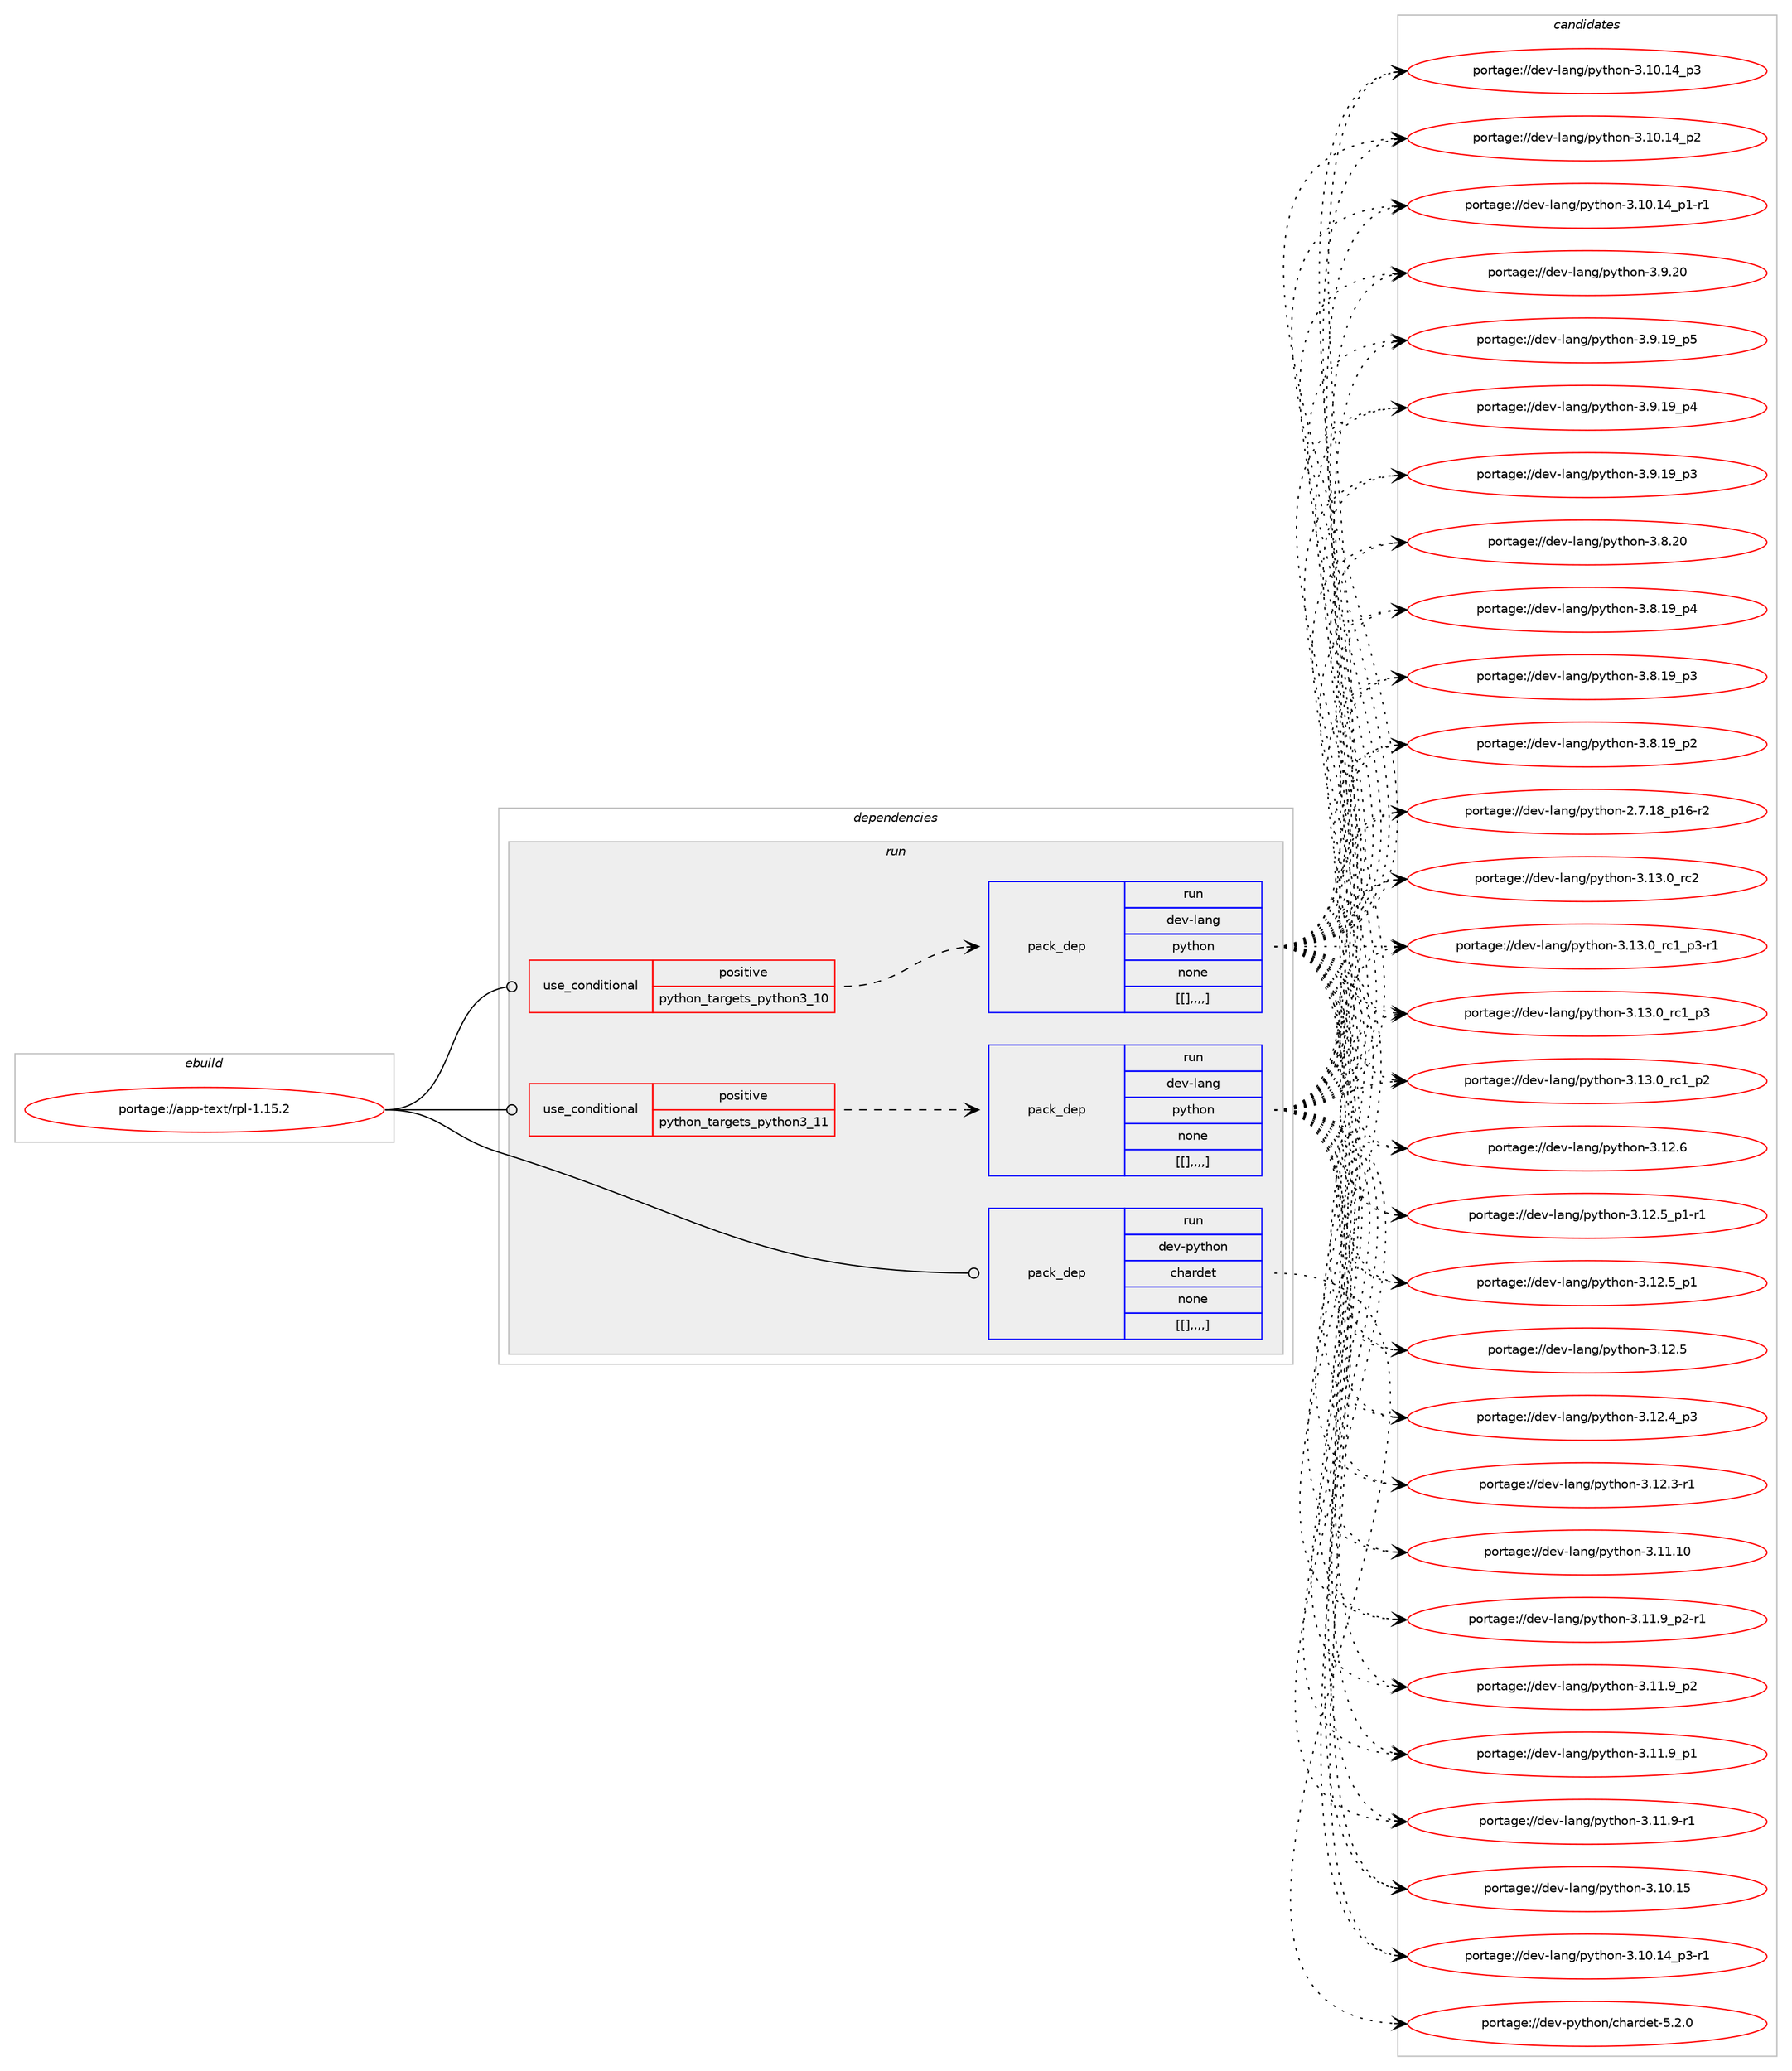 digraph prolog {

# *************
# Graph options
# *************

newrank=true;
concentrate=true;
compound=true;
graph [rankdir=LR,fontname=Helvetica,fontsize=10,ranksep=1.5];#, ranksep=2.5, nodesep=0.2];
edge  [arrowhead=vee];
node  [fontname=Helvetica,fontsize=10];

# **********
# The ebuild
# **********

subgraph cluster_leftcol {
color=gray;
label=<<i>ebuild</i>>;
id [label="portage://app-text/rpl-1.15.2", color=red, width=4, href="../app-text/rpl-1.15.2.svg"];
}

# ****************
# The dependencies
# ****************

subgraph cluster_midcol {
color=gray;
label=<<i>dependencies</i>>;
subgraph cluster_compile {
fillcolor="#eeeeee";
style=filled;
label=<<i>compile</i>>;
}
subgraph cluster_compileandrun {
fillcolor="#eeeeee";
style=filled;
label=<<i>compile and run</i>>;
}
subgraph cluster_run {
fillcolor="#eeeeee";
style=filled;
label=<<i>run</i>>;
subgraph cond15784 {
dependency58383 [label=<<TABLE BORDER="0" CELLBORDER="1" CELLSPACING="0" CELLPADDING="4"><TR><TD ROWSPAN="3" CELLPADDING="10">use_conditional</TD></TR><TR><TD>positive</TD></TR><TR><TD>python_targets_python3_10</TD></TR></TABLE>>, shape=none, color=red];
subgraph pack42094 {
dependency58384 [label=<<TABLE BORDER="0" CELLBORDER="1" CELLSPACING="0" CELLPADDING="4" WIDTH="220"><TR><TD ROWSPAN="6" CELLPADDING="30">pack_dep</TD></TR><TR><TD WIDTH="110">run</TD></TR><TR><TD>dev-lang</TD></TR><TR><TD>python</TD></TR><TR><TD>none</TD></TR><TR><TD>[[],,,,]</TD></TR></TABLE>>, shape=none, color=blue];
}
dependency58383:e -> dependency58384:w [weight=20,style="dashed",arrowhead="vee"];
}
id:e -> dependency58383:w [weight=20,style="solid",arrowhead="odot"];
subgraph cond15785 {
dependency58385 [label=<<TABLE BORDER="0" CELLBORDER="1" CELLSPACING="0" CELLPADDING="4"><TR><TD ROWSPAN="3" CELLPADDING="10">use_conditional</TD></TR><TR><TD>positive</TD></TR><TR><TD>python_targets_python3_11</TD></TR></TABLE>>, shape=none, color=red];
subgraph pack42095 {
dependency58386 [label=<<TABLE BORDER="0" CELLBORDER="1" CELLSPACING="0" CELLPADDING="4" WIDTH="220"><TR><TD ROWSPAN="6" CELLPADDING="30">pack_dep</TD></TR><TR><TD WIDTH="110">run</TD></TR><TR><TD>dev-lang</TD></TR><TR><TD>python</TD></TR><TR><TD>none</TD></TR><TR><TD>[[],,,,]</TD></TR></TABLE>>, shape=none, color=blue];
}
dependency58385:e -> dependency58386:w [weight=20,style="dashed",arrowhead="vee"];
}
id:e -> dependency58385:w [weight=20,style="solid",arrowhead="odot"];
subgraph pack42096 {
dependency58387 [label=<<TABLE BORDER="0" CELLBORDER="1" CELLSPACING="0" CELLPADDING="4" WIDTH="220"><TR><TD ROWSPAN="6" CELLPADDING="30">pack_dep</TD></TR><TR><TD WIDTH="110">run</TD></TR><TR><TD>dev-python</TD></TR><TR><TD>chardet</TD></TR><TR><TD>none</TD></TR><TR><TD>[[],,,,]</TD></TR></TABLE>>, shape=none, color=blue];
}
id:e -> dependency58387:w [weight=20,style="solid",arrowhead="odot"];
}
}

# **************
# The candidates
# **************

subgraph cluster_choices {
rank=same;
color=gray;
label=<<i>candidates</i>>;

subgraph choice42094 {
color=black;
nodesep=1;
choice10010111845108971101034711212111610411111045514649514648951149950 [label="portage://dev-lang/python-3.13.0_rc2", color=red, width=4,href="../dev-lang/python-3.13.0_rc2.svg"];
choice1001011184510897110103471121211161041111104551464951464895114994995112514511449 [label="portage://dev-lang/python-3.13.0_rc1_p3-r1", color=red, width=4,href="../dev-lang/python-3.13.0_rc1_p3-r1.svg"];
choice100101118451089711010347112121116104111110455146495146489511499499511251 [label="portage://dev-lang/python-3.13.0_rc1_p3", color=red, width=4,href="../dev-lang/python-3.13.0_rc1_p3.svg"];
choice100101118451089711010347112121116104111110455146495146489511499499511250 [label="portage://dev-lang/python-3.13.0_rc1_p2", color=red, width=4,href="../dev-lang/python-3.13.0_rc1_p2.svg"];
choice10010111845108971101034711212111610411111045514649504654 [label="portage://dev-lang/python-3.12.6", color=red, width=4,href="../dev-lang/python-3.12.6.svg"];
choice1001011184510897110103471121211161041111104551464950465395112494511449 [label="portage://dev-lang/python-3.12.5_p1-r1", color=red, width=4,href="../dev-lang/python-3.12.5_p1-r1.svg"];
choice100101118451089711010347112121116104111110455146495046539511249 [label="portage://dev-lang/python-3.12.5_p1", color=red, width=4,href="../dev-lang/python-3.12.5_p1.svg"];
choice10010111845108971101034711212111610411111045514649504653 [label="portage://dev-lang/python-3.12.5", color=red, width=4,href="../dev-lang/python-3.12.5.svg"];
choice100101118451089711010347112121116104111110455146495046529511251 [label="portage://dev-lang/python-3.12.4_p3", color=red, width=4,href="../dev-lang/python-3.12.4_p3.svg"];
choice100101118451089711010347112121116104111110455146495046514511449 [label="portage://dev-lang/python-3.12.3-r1", color=red, width=4,href="../dev-lang/python-3.12.3-r1.svg"];
choice1001011184510897110103471121211161041111104551464949464948 [label="portage://dev-lang/python-3.11.10", color=red, width=4,href="../dev-lang/python-3.11.10.svg"];
choice1001011184510897110103471121211161041111104551464949465795112504511449 [label="portage://dev-lang/python-3.11.9_p2-r1", color=red, width=4,href="../dev-lang/python-3.11.9_p2-r1.svg"];
choice100101118451089711010347112121116104111110455146494946579511250 [label="portage://dev-lang/python-3.11.9_p2", color=red, width=4,href="../dev-lang/python-3.11.9_p2.svg"];
choice100101118451089711010347112121116104111110455146494946579511249 [label="portage://dev-lang/python-3.11.9_p1", color=red, width=4,href="../dev-lang/python-3.11.9_p1.svg"];
choice100101118451089711010347112121116104111110455146494946574511449 [label="portage://dev-lang/python-3.11.9-r1", color=red, width=4,href="../dev-lang/python-3.11.9-r1.svg"];
choice1001011184510897110103471121211161041111104551464948464953 [label="portage://dev-lang/python-3.10.15", color=red, width=4,href="../dev-lang/python-3.10.15.svg"];
choice100101118451089711010347112121116104111110455146494846495295112514511449 [label="portage://dev-lang/python-3.10.14_p3-r1", color=red, width=4,href="../dev-lang/python-3.10.14_p3-r1.svg"];
choice10010111845108971101034711212111610411111045514649484649529511251 [label="portage://dev-lang/python-3.10.14_p3", color=red, width=4,href="../dev-lang/python-3.10.14_p3.svg"];
choice10010111845108971101034711212111610411111045514649484649529511250 [label="portage://dev-lang/python-3.10.14_p2", color=red, width=4,href="../dev-lang/python-3.10.14_p2.svg"];
choice100101118451089711010347112121116104111110455146494846495295112494511449 [label="portage://dev-lang/python-3.10.14_p1-r1", color=red, width=4,href="../dev-lang/python-3.10.14_p1-r1.svg"];
choice10010111845108971101034711212111610411111045514657465048 [label="portage://dev-lang/python-3.9.20", color=red, width=4,href="../dev-lang/python-3.9.20.svg"];
choice100101118451089711010347112121116104111110455146574649579511253 [label="portage://dev-lang/python-3.9.19_p5", color=red, width=4,href="../dev-lang/python-3.9.19_p5.svg"];
choice100101118451089711010347112121116104111110455146574649579511252 [label="portage://dev-lang/python-3.9.19_p4", color=red, width=4,href="../dev-lang/python-3.9.19_p4.svg"];
choice100101118451089711010347112121116104111110455146574649579511251 [label="portage://dev-lang/python-3.9.19_p3", color=red, width=4,href="../dev-lang/python-3.9.19_p3.svg"];
choice10010111845108971101034711212111610411111045514656465048 [label="portage://dev-lang/python-3.8.20", color=red, width=4,href="../dev-lang/python-3.8.20.svg"];
choice100101118451089711010347112121116104111110455146564649579511252 [label="portage://dev-lang/python-3.8.19_p4", color=red, width=4,href="../dev-lang/python-3.8.19_p4.svg"];
choice100101118451089711010347112121116104111110455146564649579511251 [label="portage://dev-lang/python-3.8.19_p3", color=red, width=4,href="../dev-lang/python-3.8.19_p3.svg"];
choice100101118451089711010347112121116104111110455146564649579511250 [label="portage://dev-lang/python-3.8.19_p2", color=red, width=4,href="../dev-lang/python-3.8.19_p2.svg"];
choice100101118451089711010347112121116104111110455046554649569511249544511450 [label="portage://dev-lang/python-2.7.18_p16-r2", color=red, width=4,href="../dev-lang/python-2.7.18_p16-r2.svg"];
dependency58384:e -> choice10010111845108971101034711212111610411111045514649514648951149950:w [style=dotted,weight="100"];
dependency58384:e -> choice1001011184510897110103471121211161041111104551464951464895114994995112514511449:w [style=dotted,weight="100"];
dependency58384:e -> choice100101118451089711010347112121116104111110455146495146489511499499511251:w [style=dotted,weight="100"];
dependency58384:e -> choice100101118451089711010347112121116104111110455146495146489511499499511250:w [style=dotted,weight="100"];
dependency58384:e -> choice10010111845108971101034711212111610411111045514649504654:w [style=dotted,weight="100"];
dependency58384:e -> choice1001011184510897110103471121211161041111104551464950465395112494511449:w [style=dotted,weight="100"];
dependency58384:e -> choice100101118451089711010347112121116104111110455146495046539511249:w [style=dotted,weight="100"];
dependency58384:e -> choice10010111845108971101034711212111610411111045514649504653:w [style=dotted,weight="100"];
dependency58384:e -> choice100101118451089711010347112121116104111110455146495046529511251:w [style=dotted,weight="100"];
dependency58384:e -> choice100101118451089711010347112121116104111110455146495046514511449:w [style=dotted,weight="100"];
dependency58384:e -> choice1001011184510897110103471121211161041111104551464949464948:w [style=dotted,weight="100"];
dependency58384:e -> choice1001011184510897110103471121211161041111104551464949465795112504511449:w [style=dotted,weight="100"];
dependency58384:e -> choice100101118451089711010347112121116104111110455146494946579511250:w [style=dotted,weight="100"];
dependency58384:e -> choice100101118451089711010347112121116104111110455146494946579511249:w [style=dotted,weight="100"];
dependency58384:e -> choice100101118451089711010347112121116104111110455146494946574511449:w [style=dotted,weight="100"];
dependency58384:e -> choice1001011184510897110103471121211161041111104551464948464953:w [style=dotted,weight="100"];
dependency58384:e -> choice100101118451089711010347112121116104111110455146494846495295112514511449:w [style=dotted,weight="100"];
dependency58384:e -> choice10010111845108971101034711212111610411111045514649484649529511251:w [style=dotted,weight="100"];
dependency58384:e -> choice10010111845108971101034711212111610411111045514649484649529511250:w [style=dotted,weight="100"];
dependency58384:e -> choice100101118451089711010347112121116104111110455146494846495295112494511449:w [style=dotted,weight="100"];
dependency58384:e -> choice10010111845108971101034711212111610411111045514657465048:w [style=dotted,weight="100"];
dependency58384:e -> choice100101118451089711010347112121116104111110455146574649579511253:w [style=dotted,weight="100"];
dependency58384:e -> choice100101118451089711010347112121116104111110455146574649579511252:w [style=dotted,weight="100"];
dependency58384:e -> choice100101118451089711010347112121116104111110455146574649579511251:w [style=dotted,weight="100"];
dependency58384:e -> choice10010111845108971101034711212111610411111045514656465048:w [style=dotted,weight="100"];
dependency58384:e -> choice100101118451089711010347112121116104111110455146564649579511252:w [style=dotted,weight="100"];
dependency58384:e -> choice100101118451089711010347112121116104111110455146564649579511251:w [style=dotted,weight="100"];
dependency58384:e -> choice100101118451089711010347112121116104111110455146564649579511250:w [style=dotted,weight="100"];
dependency58384:e -> choice100101118451089711010347112121116104111110455046554649569511249544511450:w [style=dotted,weight="100"];
}
subgraph choice42095 {
color=black;
nodesep=1;
choice10010111845108971101034711212111610411111045514649514648951149950 [label="portage://dev-lang/python-3.13.0_rc2", color=red, width=4,href="../dev-lang/python-3.13.0_rc2.svg"];
choice1001011184510897110103471121211161041111104551464951464895114994995112514511449 [label="portage://dev-lang/python-3.13.0_rc1_p3-r1", color=red, width=4,href="../dev-lang/python-3.13.0_rc1_p3-r1.svg"];
choice100101118451089711010347112121116104111110455146495146489511499499511251 [label="portage://dev-lang/python-3.13.0_rc1_p3", color=red, width=4,href="../dev-lang/python-3.13.0_rc1_p3.svg"];
choice100101118451089711010347112121116104111110455146495146489511499499511250 [label="portage://dev-lang/python-3.13.0_rc1_p2", color=red, width=4,href="../dev-lang/python-3.13.0_rc1_p2.svg"];
choice10010111845108971101034711212111610411111045514649504654 [label="portage://dev-lang/python-3.12.6", color=red, width=4,href="../dev-lang/python-3.12.6.svg"];
choice1001011184510897110103471121211161041111104551464950465395112494511449 [label="portage://dev-lang/python-3.12.5_p1-r1", color=red, width=4,href="../dev-lang/python-3.12.5_p1-r1.svg"];
choice100101118451089711010347112121116104111110455146495046539511249 [label="portage://dev-lang/python-3.12.5_p1", color=red, width=4,href="../dev-lang/python-3.12.5_p1.svg"];
choice10010111845108971101034711212111610411111045514649504653 [label="portage://dev-lang/python-3.12.5", color=red, width=4,href="../dev-lang/python-3.12.5.svg"];
choice100101118451089711010347112121116104111110455146495046529511251 [label="portage://dev-lang/python-3.12.4_p3", color=red, width=4,href="../dev-lang/python-3.12.4_p3.svg"];
choice100101118451089711010347112121116104111110455146495046514511449 [label="portage://dev-lang/python-3.12.3-r1", color=red, width=4,href="../dev-lang/python-3.12.3-r1.svg"];
choice1001011184510897110103471121211161041111104551464949464948 [label="portage://dev-lang/python-3.11.10", color=red, width=4,href="../dev-lang/python-3.11.10.svg"];
choice1001011184510897110103471121211161041111104551464949465795112504511449 [label="portage://dev-lang/python-3.11.9_p2-r1", color=red, width=4,href="../dev-lang/python-3.11.9_p2-r1.svg"];
choice100101118451089711010347112121116104111110455146494946579511250 [label="portage://dev-lang/python-3.11.9_p2", color=red, width=4,href="../dev-lang/python-3.11.9_p2.svg"];
choice100101118451089711010347112121116104111110455146494946579511249 [label="portage://dev-lang/python-3.11.9_p1", color=red, width=4,href="../dev-lang/python-3.11.9_p1.svg"];
choice100101118451089711010347112121116104111110455146494946574511449 [label="portage://dev-lang/python-3.11.9-r1", color=red, width=4,href="../dev-lang/python-3.11.9-r1.svg"];
choice1001011184510897110103471121211161041111104551464948464953 [label="portage://dev-lang/python-3.10.15", color=red, width=4,href="../dev-lang/python-3.10.15.svg"];
choice100101118451089711010347112121116104111110455146494846495295112514511449 [label="portage://dev-lang/python-3.10.14_p3-r1", color=red, width=4,href="../dev-lang/python-3.10.14_p3-r1.svg"];
choice10010111845108971101034711212111610411111045514649484649529511251 [label="portage://dev-lang/python-3.10.14_p3", color=red, width=4,href="../dev-lang/python-3.10.14_p3.svg"];
choice10010111845108971101034711212111610411111045514649484649529511250 [label="portage://dev-lang/python-3.10.14_p2", color=red, width=4,href="../dev-lang/python-3.10.14_p2.svg"];
choice100101118451089711010347112121116104111110455146494846495295112494511449 [label="portage://dev-lang/python-3.10.14_p1-r1", color=red, width=4,href="../dev-lang/python-3.10.14_p1-r1.svg"];
choice10010111845108971101034711212111610411111045514657465048 [label="portage://dev-lang/python-3.9.20", color=red, width=4,href="../dev-lang/python-3.9.20.svg"];
choice100101118451089711010347112121116104111110455146574649579511253 [label="portage://dev-lang/python-3.9.19_p5", color=red, width=4,href="../dev-lang/python-3.9.19_p5.svg"];
choice100101118451089711010347112121116104111110455146574649579511252 [label="portage://dev-lang/python-3.9.19_p4", color=red, width=4,href="../dev-lang/python-3.9.19_p4.svg"];
choice100101118451089711010347112121116104111110455146574649579511251 [label="portage://dev-lang/python-3.9.19_p3", color=red, width=4,href="../dev-lang/python-3.9.19_p3.svg"];
choice10010111845108971101034711212111610411111045514656465048 [label="portage://dev-lang/python-3.8.20", color=red, width=4,href="../dev-lang/python-3.8.20.svg"];
choice100101118451089711010347112121116104111110455146564649579511252 [label="portage://dev-lang/python-3.8.19_p4", color=red, width=4,href="../dev-lang/python-3.8.19_p4.svg"];
choice100101118451089711010347112121116104111110455146564649579511251 [label="portage://dev-lang/python-3.8.19_p3", color=red, width=4,href="../dev-lang/python-3.8.19_p3.svg"];
choice100101118451089711010347112121116104111110455146564649579511250 [label="portage://dev-lang/python-3.8.19_p2", color=red, width=4,href="../dev-lang/python-3.8.19_p2.svg"];
choice100101118451089711010347112121116104111110455046554649569511249544511450 [label="portage://dev-lang/python-2.7.18_p16-r2", color=red, width=4,href="../dev-lang/python-2.7.18_p16-r2.svg"];
dependency58386:e -> choice10010111845108971101034711212111610411111045514649514648951149950:w [style=dotted,weight="100"];
dependency58386:e -> choice1001011184510897110103471121211161041111104551464951464895114994995112514511449:w [style=dotted,weight="100"];
dependency58386:e -> choice100101118451089711010347112121116104111110455146495146489511499499511251:w [style=dotted,weight="100"];
dependency58386:e -> choice100101118451089711010347112121116104111110455146495146489511499499511250:w [style=dotted,weight="100"];
dependency58386:e -> choice10010111845108971101034711212111610411111045514649504654:w [style=dotted,weight="100"];
dependency58386:e -> choice1001011184510897110103471121211161041111104551464950465395112494511449:w [style=dotted,weight="100"];
dependency58386:e -> choice100101118451089711010347112121116104111110455146495046539511249:w [style=dotted,weight="100"];
dependency58386:e -> choice10010111845108971101034711212111610411111045514649504653:w [style=dotted,weight="100"];
dependency58386:e -> choice100101118451089711010347112121116104111110455146495046529511251:w [style=dotted,weight="100"];
dependency58386:e -> choice100101118451089711010347112121116104111110455146495046514511449:w [style=dotted,weight="100"];
dependency58386:e -> choice1001011184510897110103471121211161041111104551464949464948:w [style=dotted,weight="100"];
dependency58386:e -> choice1001011184510897110103471121211161041111104551464949465795112504511449:w [style=dotted,weight="100"];
dependency58386:e -> choice100101118451089711010347112121116104111110455146494946579511250:w [style=dotted,weight="100"];
dependency58386:e -> choice100101118451089711010347112121116104111110455146494946579511249:w [style=dotted,weight="100"];
dependency58386:e -> choice100101118451089711010347112121116104111110455146494946574511449:w [style=dotted,weight="100"];
dependency58386:e -> choice1001011184510897110103471121211161041111104551464948464953:w [style=dotted,weight="100"];
dependency58386:e -> choice100101118451089711010347112121116104111110455146494846495295112514511449:w [style=dotted,weight="100"];
dependency58386:e -> choice10010111845108971101034711212111610411111045514649484649529511251:w [style=dotted,weight="100"];
dependency58386:e -> choice10010111845108971101034711212111610411111045514649484649529511250:w [style=dotted,weight="100"];
dependency58386:e -> choice100101118451089711010347112121116104111110455146494846495295112494511449:w [style=dotted,weight="100"];
dependency58386:e -> choice10010111845108971101034711212111610411111045514657465048:w [style=dotted,weight="100"];
dependency58386:e -> choice100101118451089711010347112121116104111110455146574649579511253:w [style=dotted,weight="100"];
dependency58386:e -> choice100101118451089711010347112121116104111110455146574649579511252:w [style=dotted,weight="100"];
dependency58386:e -> choice100101118451089711010347112121116104111110455146574649579511251:w [style=dotted,weight="100"];
dependency58386:e -> choice10010111845108971101034711212111610411111045514656465048:w [style=dotted,weight="100"];
dependency58386:e -> choice100101118451089711010347112121116104111110455146564649579511252:w [style=dotted,weight="100"];
dependency58386:e -> choice100101118451089711010347112121116104111110455146564649579511251:w [style=dotted,weight="100"];
dependency58386:e -> choice100101118451089711010347112121116104111110455146564649579511250:w [style=dotted,weight="100"];
dependency58386:e -> choice100101118451089711010347112121116104111110455046554649569511249544511450:w [style=dotted,weight="100"];
}
subgraph choice42096 {
color=black;
nodesep=1;
choice10010111845112121116104111110479910497114100101116455346504648 [label="portage://dev-python/chardet-5.2.0", color=red, width=4,href="../dev-python/chardet-5.2.0.svg"];
dependency58387:e -> choice10010111845112121116104111110479910497114100101116455346504648:w [style=dotted,weight="100"];
}
}

}
